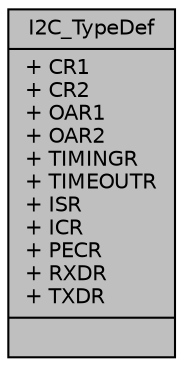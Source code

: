 digraph "I2C_TypeDef"
{
  edge [fontname="Helvetica",fontsize="10",labelfontname="Helvetica",labelfontsize="10"];
  node [fontname="Helvetica",fontsize="10",shape=record];
  Node1 [label="{I2C_TypeDef\n|+ CR1\l+ CR2\l+ OAR1\l+ OAR2\l+ TIMINGR\l+ TIMEOUTR\l+ ISR\l+ ICR\l+ PECR\l+ RXDR\l+ TXDR\l|}",height=0.2,width=0.4,color="black", fillcolor="grey75", style="filled", fontcolor="black"];
}
